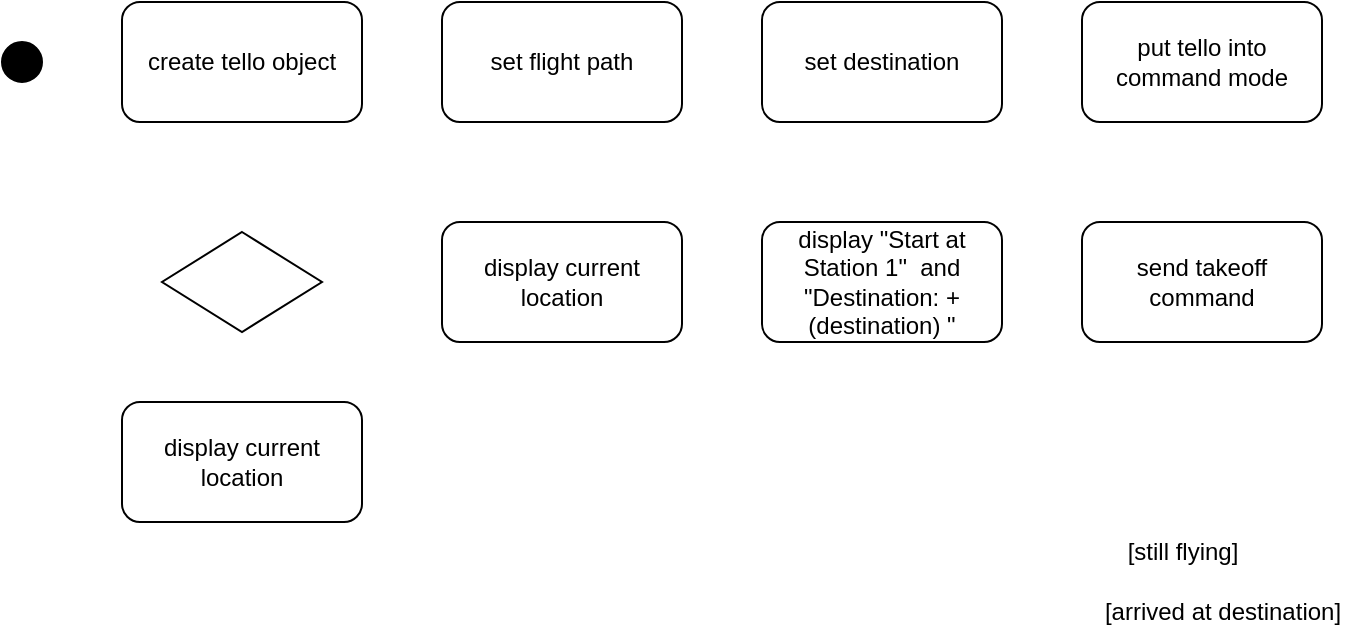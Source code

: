 <mxfile version="24.8.4">
  <diagram name="Page-1" id="0DXDES0QWer9amiVrshU">
    <mxGraphModel dx="1050" dy="522" grid="1" gridSize="10" guides="1" tooltips="1" connect="1" arrows="1" fold="1" page="1" pageScale="1" pageWidth="850" pageHeight="1100" math="0" shadow="0">
      <root>
        <mxCell id="0" />
        <mxCell id="1" parent="0" />
        <mxCell id="ocoV-fjGzKoIdqiklMJw-1" value="" style="ellipse;whiteSpace=wrap;html=1;aspect=fixed;fillColor=#000000;" vertex="1" parent="1">
          <mxGeometry x="70" y="70" width="20" height="20" as="geometry" />
        </mxCell>
        <mxCell id="ocoV-fjGzKoIdqiklMJw-2" value="create tello object" style="rounded=1;whiteSpace=wrap;html=1;" vertex="1" parent="1">
          <mxGeometry x="130" y="50" width="120" height="60" as="geometry" />
        </mxCell>
        <mxCell id="ocoV-fjGzKoIdqiklMJw-3" value="set flight path" style="rounded=1;whiteSpace=wrap;html=1;" vertex="1" parent="1">
          <mxGeometry x="290" y="50" width="120" height="60" as="geometry" />
        </mxCell>
        <mxCell id="ocoV-fjGzKoIdqiklMJw-4" value="set destination" style="rounded=1;whiteSpace=wrap;html=1;" vertex="1" parent="1">
          <mxGeometry x="450" y="50" width="120" height="60" as="geometry" />
        </mxCell>
        <mxCell id="ocoV-fjGzKoIdqiklMJw-5" value="put tello into command mode" style="rounded=1;whiteSpace=wrap;html=1;" vertex="1" parent="1">
          <mxGeometry x="610" y="50" width="120" height="60" as="geometry" />
        </mxCell>
        <mxCell id="ocoV-fjGzKoIdqiklMJw-6" value="send takeoff command" style="rounded=1;whiteSpace=wrap;html=1;" vertex="1" parent="1">
          <mxGeometry x="610" y="160" width="120" height="60" as="geometry" />
        </mxCell>
        <mxCell id="ocoV-fjGzKoIdqiklMJw-7" value="display &quot;Start at Station 1&quot;&amp;nbsp; and &quot;Destination: + (destination) &quot;" style="rounded=1;whiteSpace=wrap;html=1;" vertex="1" parent="1">
          <mxGeometry x="450" y="160" width="120" height="60" as="geometry" />
        </mxCell>
        <mxCell id="ocoV-fjGzKoIdqiklMJw-8" value="display current location" style="rounded=1;whiteSpace=wrap;html=1;" vertex="1" parent="1">
          <mxGeometry x="290" y="160" width="120" height="60" as="geometry" />
        </mxCell>
        <mxCell id="ocoV-fjGzKoIdqiklMJw-9" value="" style="rhombus;whiteSpace=wrap;html=1;" vertex="1" parent="1">
          <mxGeometry x="150" y="165" width="80" height="50" as="geometry" />
        </mxCell>
        <mxCell id="ocoV-fjGzKoIdqiklMJw-10" value="[arrived at destination]" style="text;html=1;align=center;verticalAlign=middle;resizable=0;points=[];autosize=1;strokeColor=none;fillColor=none;" vertex="1" parent="1">
          <mxGeometry x="610" y="340" width="140" height="30" as="geometry" />
        </mxCell>
        <mxCell id="ocoV-fjGzKoIdqiklMJw-11" value="[still flying]" style="text;html=1;align=center;verticalAlign=middle;resizable=0;points=[];autosize=1;strokeColor=none;fillColor=none;" vertex="1" parent="1">
          <mxGeometry x="620" y="310" width="80" height="30" as="geometry" />
        </mxCell>
        <mxCell id="ocoV-fjGzKoIdqiklMJw-12" value="display current location" style="rounded=1;whiteSpace=wrap;html=1;" vertex="1" parent="1">
          <mxGeometry x="130" y="250" width="120" height="60" as="geometry" />
        </mxCell>
      </root>
    </mxGraphModel>
  </diagram>
</mxfile>
